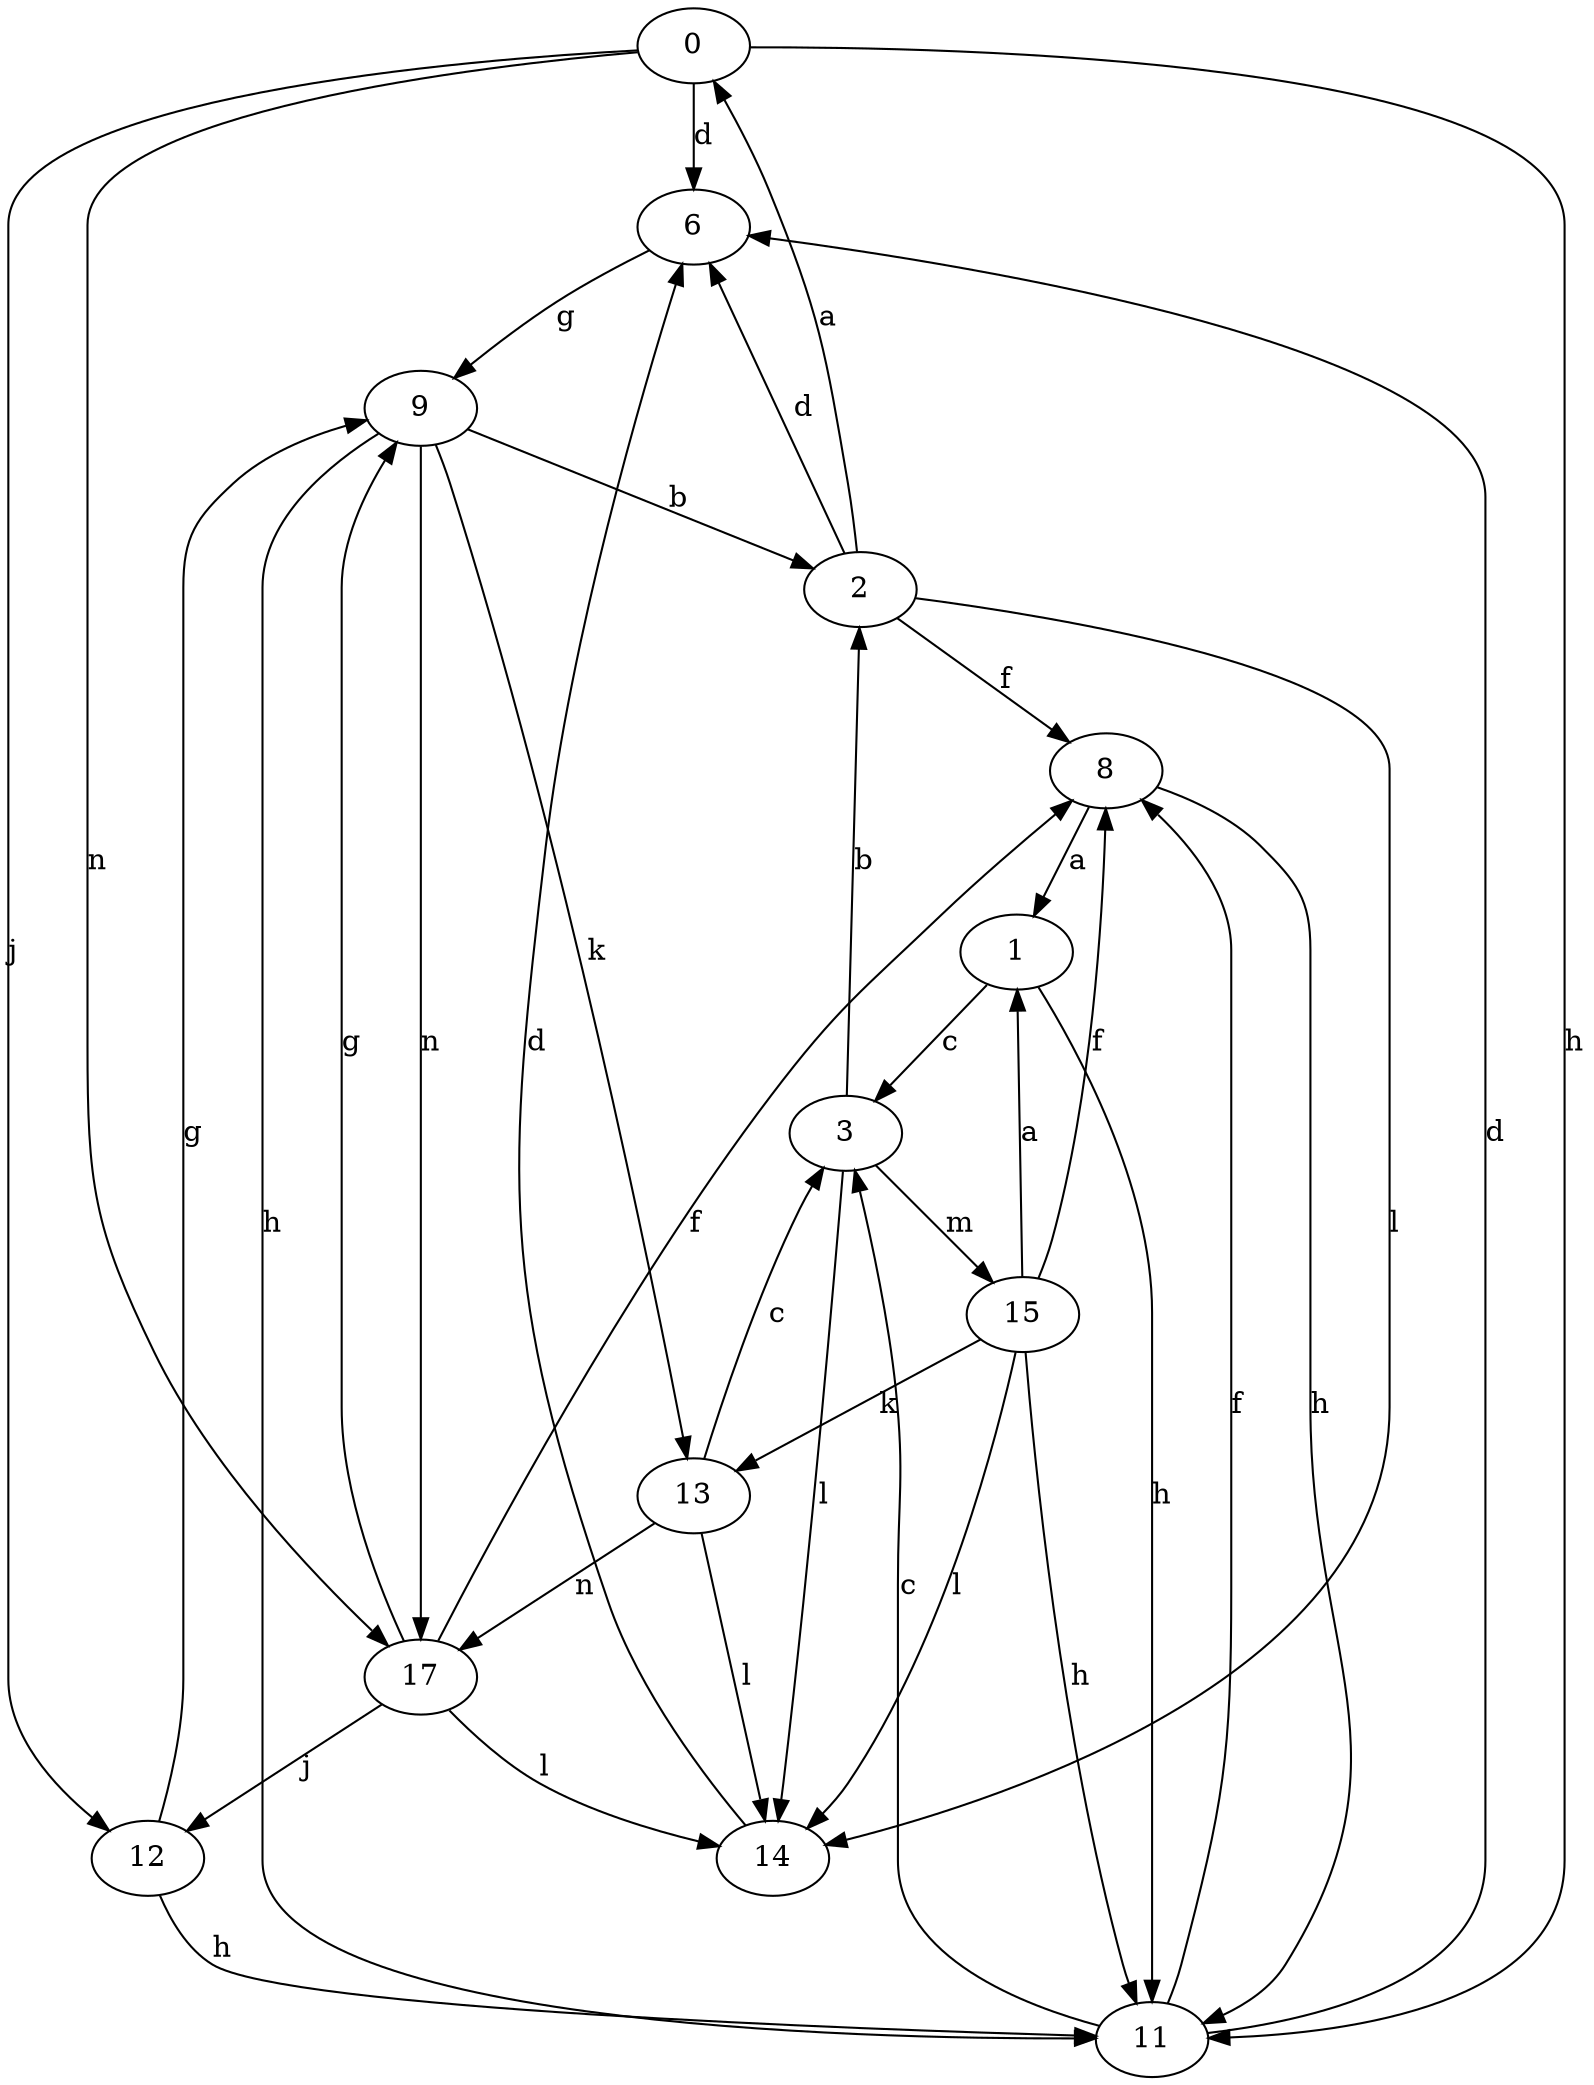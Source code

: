 strict digraph  {
0;
1;
2;
3;
6;
8;
9;
11;
12;
13;
14;
15;
17;
0 -> 6  [label=d];
0 -> 11  [label=h];
0 -> 12  [label=j];
0 -> 17  [label=n];
1 -> 3  [label=c];
1 -> 11  [label=h];
2 -> 0  [label=a];
2 -> 6  [label=d];
2 -> 8  [label=f];
2 -> 14  [label=l];
3 -> 2  [label=b];
3 -> 14  [label=l];
3 -> 15  [label=m];
6 -> 9  [label=g];
8 -> 1  [label=a];
8 -> 11  [label=h];
9 -> 2  [label=b];
9 -> 11  [label=h];
9 -> 13  [label=k];
9 -> 17  [label=n];
11 -> 3  [label=c];
11 -> 6  [label=d];
11 -> 8  [label=f];
12 -> 9  [label=g];
12 -> 11  [label=h];
13 -> 3  [label=c];
13 -> 14  [label=l];
13 -> 17  [label=n];
14 -> 6  [label=d];
15 -> 1  [label=a];
15 -> 8  [label=f];
15 -> 11  [label=h];
15 -> 13  [label=k];
15 -> 14  [label=l];
17 -> 8  [label=f];
17 -> 9  [label=g];
17 -> 12  [label=j];
17 -> 14  [label=l];
}
